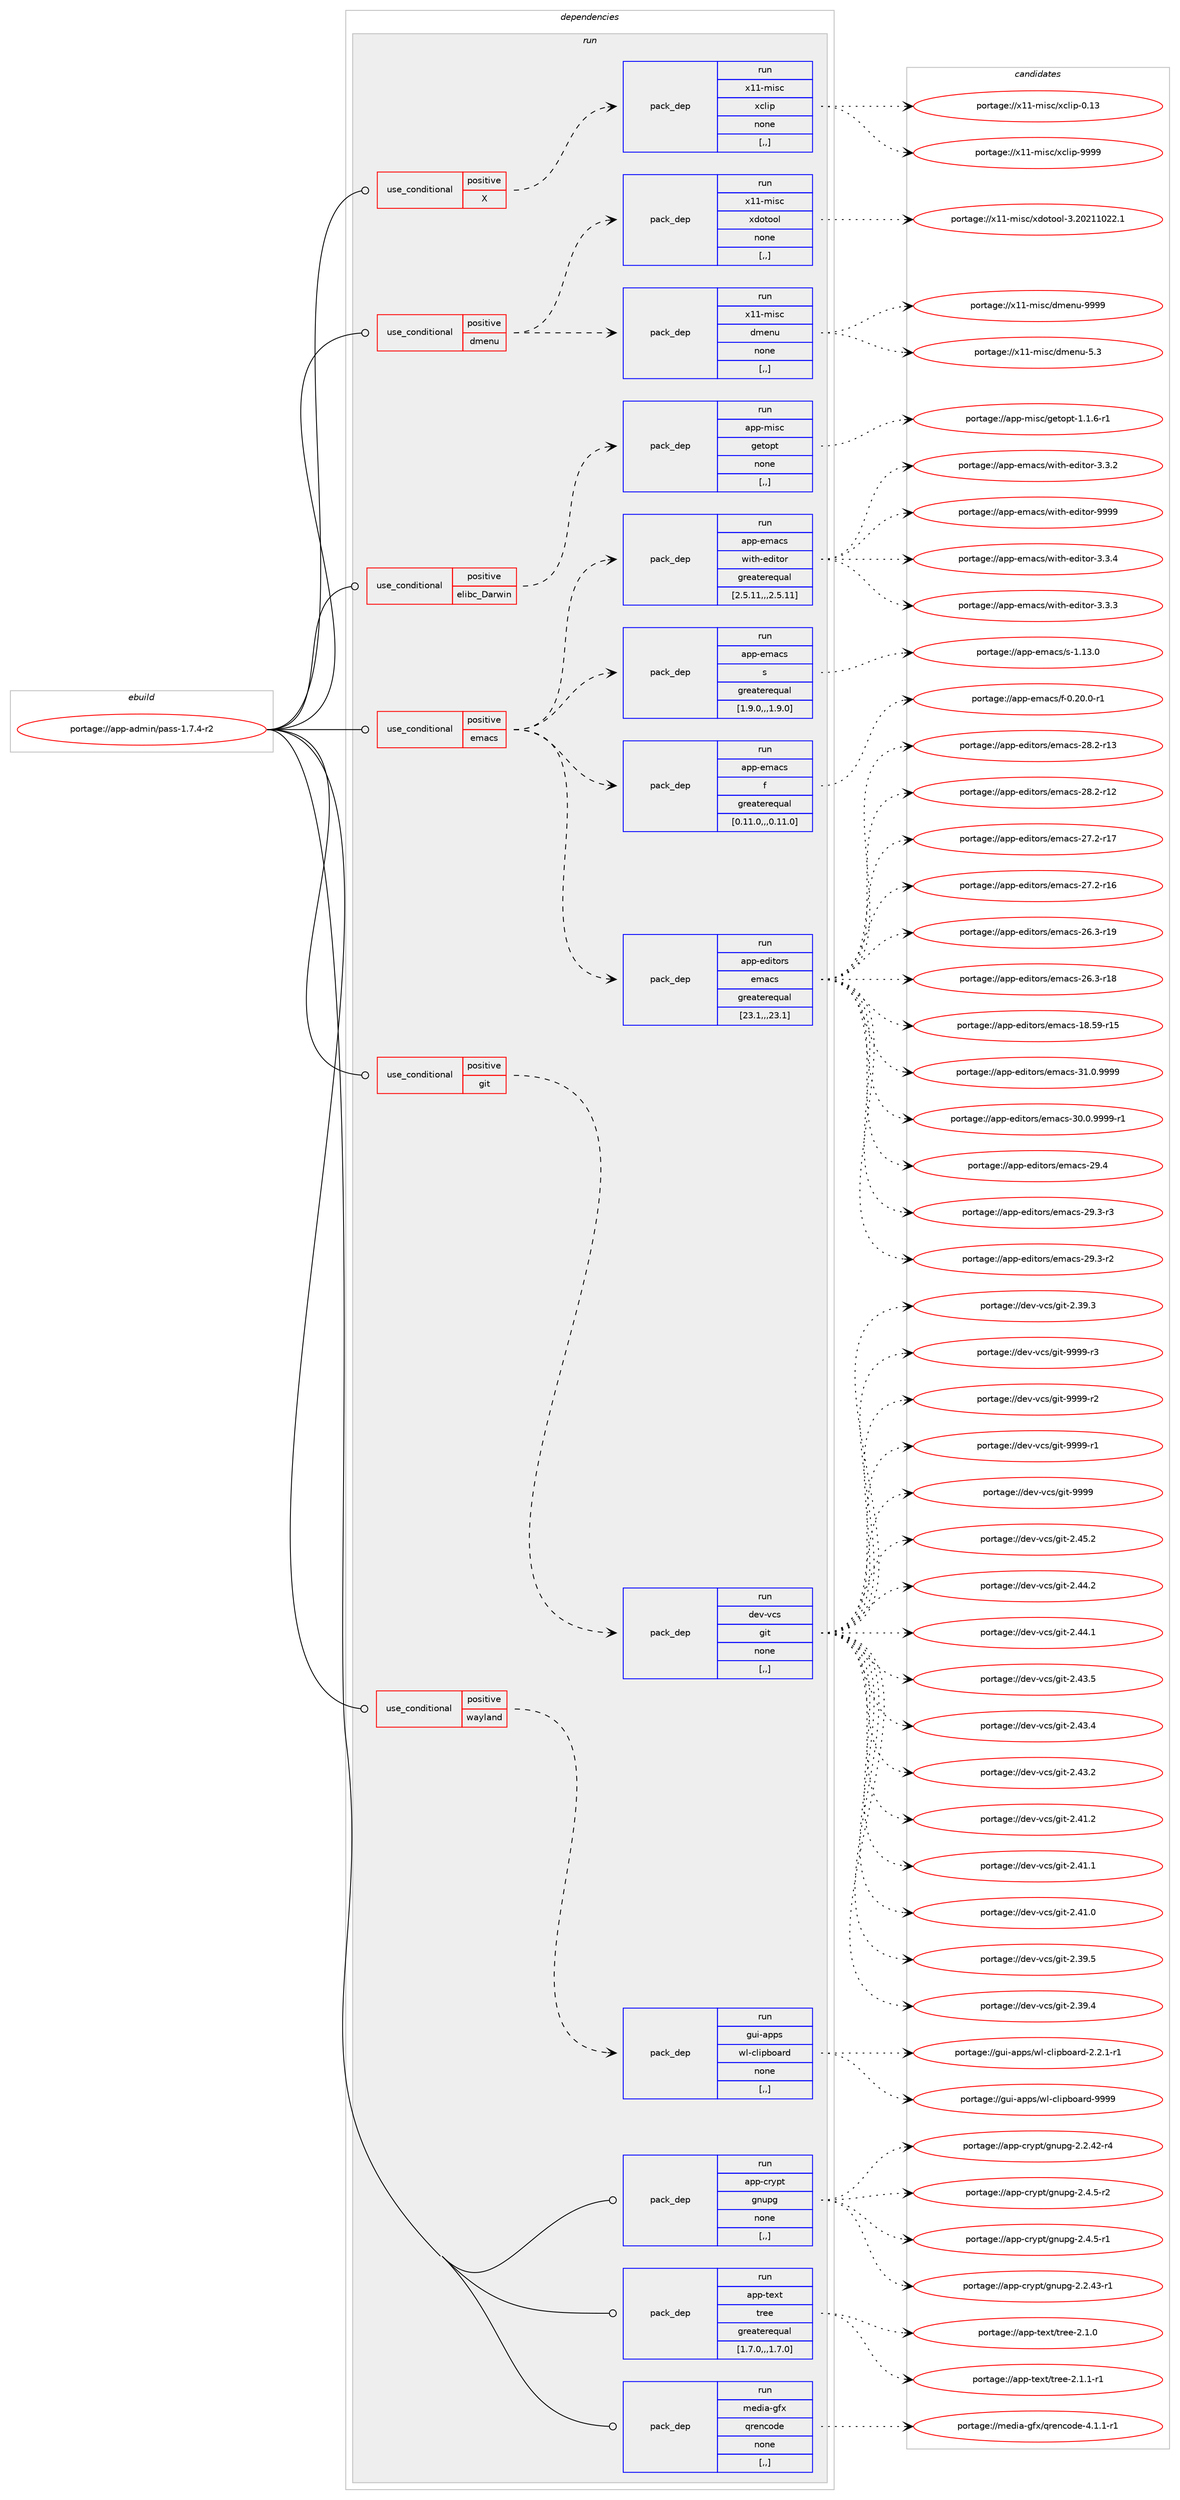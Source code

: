 digraph prolog {

# *************
# Graph options
# *************

newrank=true;
concentrate=true;
compound=true;
graph [rankdir=LR,fontname=Helvetica,fontsize=10,ranksep=1.5];#, ranksep=2.5, nodesep=0.2];
edge  [arrowhead=vee];
node  [fontname=Helvetica,fontsize=10];

# **********
# The ebuild
# **********

subgraph cluster_leftcol {
color=gray;
label=<<i>ebuild</i>>;
id [label="portage://app-admin/pass-1.7.4-r2", color=red, width=4, href="../app-admin/pass-1.7.4-r2.svg"];
}

# ****************
# The dependencies
# ****************

subgraph cluster_midcol {
color=gray;
label=<<i>dependencies</i>>;
subgraph cluster_compile {
fillcolor="#eeeeee";
style=filled;
label=<<i>compile</i>>;
}
subgraph cluster_compileandrun {
fillcolor="#eeeeee";
style=filled;
label=<<i>compile and run</i>>;
}
subgraph cluster_run {
fillcolor="#eeeeee";
style=filled;
label=<<i>run</i>>;
subgraph cond721 {
dependency3403 [label=<<TABLE BORDER="0" CELLBORDER="1" CELLSPACING="0" CELLPADDING="4"><TR><TD ROWSPAN="3" CELLPADDING="10">use_conditional</TD></TR><TR><TD>positive</TD></TR><TR><TD>X</TD></TR></TABLE>>, shape=none, color=red];
subgraph pack2669 {
dependency3404 [label=<<TABLE BORDER="0" CELLBORDER="1" CELLSPACING="0" CELLPADDING="4" WIDTH="220"><TR><TD ROWSPAN="6" CELLPADDING="30">pack_dep</TD></TR><TR><TD WIDTH="110">run</TD></TR><TR><TD>x11-misc</TD></TR><TR><TD>xclip</TD></TR><TR><TD>none</TD></TR><TR><TD>[,,]</TD></TR></TABLE>>, shape=none, color=blue];
}
dependency3403:e -> dependency3404:w [weight=20,style="dashed",arrowhead="vee"];
}
id:e -> dependency3403:w [weight=20,style="solid",arrowhead="odot"];
subgraph cond722 {
dependency3405 [label=<<TABLE BORDER="0" CELLBORDER="1" CELLSPACING="0" CELLPADDING="4"><TR><TD ROWSPAN="3" CELLPADDING="10">use_conditional</TD></TR><TR><TD>positive</TD></TR><TR><TD>dmenu</TD></TR></TABLE>>, shape=none, color=red];
subgraph pack2670 {
dependency3406 [label=<<TABLE BORDER="0" CELLBORDER="1" CELLSPACING="0" CELLPADDING="4" WIDTH="220"><TR><TD ROWSPAN="6" CELLPADDING="30">pack_dep</TD></TR><TR><TD WIDTH="110">run</TD></TR><TR><TD>x11-misc</TD></TR><TR><TD>dmenu</TD></TR><TR><TD>none</TD></TR><TR><TD>[,,]</TD></TR></TABLE>>, shape=none, color=blue];
}
dependency3405:e -> dependency3406:w [weight=20,style="dashed",arrowhead="vee"];
subgraph pack2671 {
dependency3407 [label=<<TABLE BORDER="0" CELLBORDER="1" CELLSPACING="0" CELLPADDING="4" WIDTH="220"><TR><TD ROWSPAN="6" CELLPADDING="30">pack_dep</TD></TR><TR><TD WIDTH="110">run</TD></TR><TR><TD>x11-misc</TD></TR><TR><TD>xdotool</TD></TR><TR><TD>none</TD></TR><TR><TD>[,,]</TD></TR></TABLE>>, shape=none, color=blue];
}
dependency3405:e -> dependency3407:w [weight=20,style="dashed",arrowhead="vee"];
}
id:e -> dependency3405:w [weight=20,style="solid",arrowhead="odot"];
subgraph cond723 {
dependency3408 [label=<<TABLE BORDER="0" CELLBORDER="1" CELLSPACING="0" CELLPADDING="4"><TR><TD ROWSPAN="3" CELLPADDING="10">use_conditional</TD></TR><TR><TD>positive</TD></TR><TR><TD>elibc_Darwin</TD></TR></TABLE>>, shape=none, color=red];
subgraph pack2672 {
dependency3409 [label=<<TABLE BORDER="0" CELLBORDER="1" CELLSPACING="0" CELLPADDING="4" WIDTH="220"><TR><TD ROWSPAN="6" CELLPADDING="30">pack_dep</TD></TR><TR><TD WIDTH="110">run</TD></TR><TR><TD>app-misc</TD></TR><TR><TD>getopt</TD></TR><TR><TD>none</TD></TR><TR><TD>[,,]</TD></TR></TABLE>>, shape=none, color=blue];
}
dependency3408:e -> dependency3409:w [weight=20,style="dashed",arrowhead="vee"];
}
id:e -> dependency3408:w [weight=20,style="solid",arrowhead="odot"];
subgraph cond724 {
dependency3410 [label=<<TABLE BORDER="0" CELLBORDER="1" CELLSPACING="0" CELLPADDING="4"><TR><TD ROWSPAN="3" CELLPADDING="10">use_conditional</TD></TR><TR><TD>positive</TD></TR><TR><TD>emacs</TD></TR></TABLE>>, shape=none, color=red];
subgraph pack2673 {
dependency3411 [label=<<TABLE BORDER="0" CELLBORDER="1" CELLSPACING="0" CELLPADDING="4" WIDTH="220"><TR><TD ROWSPAN="6" CELLPADDING="30">pack_dep</TD></TR><TR><TD WIDTH="110">run</TD></TR><TR><TD>app-editors</TD></TR><TR><TD>emacs</TD></TR><TR><TD>greaterequal</TD></TR><TR><TD>[23.1,,,23.1]</TD></TR></TABLE>>, shape=none, color=blue];
}
dependency3410:e -> dependency3411:w [weight=20,style="dashed",arrowhead="vee"];
subgraph pack2674 {
dependency3412 [label=<<TABLE BORDER="0" CELLBORDER="1" CELLSPACING="0" CELLPADDING="4" WIDTH="220"><TR><TD ROWSPAN="6" CELLPADDING="30">pack_dep</TD></TR><TR><TD WIDTH="110">run</TD></TR><TR><TD>app-emacs</TD></TR><TR><TD>f</TD></TR><TR><TD>greaterequal</TD></TR><TR><TD>[0.11.0,,,0.11.0]</TD></TR></TABLE>>, shape=none, color=blue];
}
dependency3410:e -> dependency3412:w [weight=20,style="dashed",arrowhead="vee"];
subgraph pack2675 {
dependency3413 [label=<<TABLE BORDER="0" CELLBORDER="1" CELLSPACING="0" CELLPADDING="4" WIDTH="220"><TR><TD ROWSPAN="6" CELLPADDING="30">pack_dep</TD></TR><TR><TD WIDTH="110">run</TD></TR><TR><TD>app-emacs</TD></TR><TR><TD>s</TD></TR><TR><TD>greaterequal</TD></TR><TR><TD>[1.9.0,,,1.9.0]</TD></TR></TABLE>>, shape=none, color=blue];
}
dependency3410:e -> dependency3413:w [weight=20,style="dashed",arrowhead="vee"];
subgraph pack2676 {
dependency3414 [label=<<TABLE BORDER="0" CELLBORDER="1" CELLSPACING="0" CELLPADDING="4" WIDTH="220"><TR><TD ROWSPAN="6" CELLPADDING="30">pack_dep</TD></TR><TR><TD WIDTH="110">run</TD></TR><TR><TD>app-emacs</TD></TR><TR><TD>with-editor</TD></TR><TR><TD>greaterequal</TD></TR><TR><TD>[2.5.11,,,2.5.11]</TD></TR></TABLE>>, shape=none, color=blue];
}
dependency3410:e -> dependency3414:w [weight=20,style="dashed",arrowhead="vee"];
}
id:e -> dependency3410:w [weight=20,style="solid",arrowhead="odot"];
subgraph cond725 {
dependency3415 [label=<<TABLE BORDER="0" CELLBORDER="1" CELLSPACING="0" CELLPADDING="4"><TR><TD ROWSPAN="3" CELLPADDING="10">use_conditional</TD></TR><TR><TD>positive</TD></TR><TR><TD>git</TD></TR></TABLE>>, shape=none, color=red];
subgraph pack2677 {
dependency3416 [label=<<TABLE BORDER="0" CELLBORDER="1" CELLSPACING="0" CELLPADDING="4" WIDTH="220"><TR><TD ROWSPAN="6" CELLPADDING="30">pack_dep</TD></TR><TR><TD WIDTH="110">run</TD></TR><TR><TD>dev-vcs</TD></TR><TR><TD>git</TD></TR><TR><TD>none</TD></TR><TR><TD>[,,]</TD></TR></TABLE>>, shape=none, color=blue];
}
dependency3415:e -> dependency3416:w [weight=20,style="dashed",arrowhead="vee"];
}
id:e -> dependency3415:w [weight=20,style="solid",arrowhead="odot"];
subgraph cond726 {
dependency3417 [label=<<TABLE BORDER="0" CELLBORDER="1" CELLSPACING="0" CELLPADDING="4"><TR><TD ROWSPAN="3" CELLPADDING="10">use_conditional</TD></TR><TR><TD>positive</TD></TR><TR><TD>wayland</TD></TR></TABLE>>, shape=none, color=red];
subgraph pack2678 {
dependency3418 [label=<<TABLE BORDER="0" CELLBORDER="1" CELLSPACING="0" CELLPADDING="4" WIDTH="220"><TR><TD ROWSPAN="6" CELLPADDING="30">pack_dep</TD></TR><TR><TD WIDTH="110">run</TD></TR><TR><TD>gui-apps</TD></TR><TR><TD>wl-clipboard</TD></TR><TR><TD>none</TD></TR><TR><TD>[,,]</TD></TR></TABLE>>, shape=none, color=blue];
}
dependency3417:e -> dependency3418:w [weight=20,style="dashed",arrowhead="vee"];
}
id:e -> dependency3417:w [weight=20,style="solid",arrowhead="odot"];
subgraph pack2679 {
dependency3419 [label=<<TABLE BORDER="0" CELLBORDER="1" CELLSPACING="0" CELLPADDING="4" WIDTH="220"><TR><TD ROWSPAN="6" CELLPADDING="30">pack_dep</TD></TR><TR><TD WIDTH="110">run</TD></TR><TR><TD>app-crypt</TD></TR><TR><TD>gnupg</TD></TR><TR><TD>none</TD></TR><TR><TD>[,,]</TD></TR></TABLE>>, shape=none, color=blue];
}
id:e -> dependency3419:w [weight=20,style="solid",arrowhead="odot"];
subgraph pack2680 {
dependency3420 [label=<<TABLE BORDER="0" CELLBORDER="1" CELLSPACING="0" CELLPADDING="4" WIDTH="220"><TR><TD ROWSPAN="6" CELLPADDING="30">pack_dep</TD></TR><TR><TD WIDTH="110">run</TD></TR><TR><TD>app-text</TD></TR><TR><TD>tree</TD></TR><TR><TD>greaterequal</TD></TR><TR><TD>[1.7.0,,,1.7.0]</TD></TR></TABLE>>, shape=none, color=blue];
}
id:e -> dependency3420:w [weight=20,style="solid",arrowhead="odot"];
subgraph pack2681 {
dependency3421 [label=<<TABLE BORDER="0" CELLBORDER="1" CELLSPACING="0" CELLPADDING="4" WIDTH="220"><TR><TD ROWSPAN="6" CELLPADDING="30">pack_dep</TD></TR><TR><TD WIDTH="110">run</TD></TR><TR><TD>media-gfx</TD></TR><TR><TD>qrencode</TD></TR><TR><TD>none</TD></TR><TR><TD>[,,]</TD></TR></TABLE>>, shape=none, color=blue];
}
id:e -> dependency3421:w [weight=20,style="solid",arrowhead="odot"];
}
}

# **************
# The candidates
# **************

subgraph cluster_choices {
rank=same;
color=gray;
label=<<i>candidates</i>>;

subgraph choice2669 {
color=black;
nodesep=1;
choice1204949451091051159947120991081051124557575757 [label="portage://x11-misc/xclip-9999", color=red, width=4,href="../x11-misc/xclip-9999.svg"];
choice1204949451091051159947120991081051124548464951 [label="portage://x11-misc/xclip-0.13", color=red, width=4,href="../x11-misc/xclip-0.13.svg"];
dependency3404:e -> choice1204949451091051159947120991081051124557575757:w [style=dotted,weight="100"];
dependency3404:e -> choice1204949451091051159947120991081051124548464951:w [style=dotted,weight="100"];
}
subgraph choice2670 {
color=black;
nodesep=1;
choice12049494510910511599471001091011101174557575757 [label="portage://x11-misc/dmenu-9999", color=red, width=4,href="../x11-misc/dmenu-9999.svg"];
choice120494945109105115994710010910111011745534651 [label="portage://x11-misc/dmenu-5.3", color=red, width=4,href="../x11-misc/dmenu-5.3.svg"];
dependency3406:e -> choice12049494510910511599471001091011101174557575757:w [style=dotted,weight="100"];
dependency3406:e -> choice120494945109105115994710010910111011745534651:w [style=dotted,weight="100"];
}
subgraph choice2671 {
color=black;
nodesep=1;
choice120494945109105115994712010011111611111110845514650485049494850504649 [label="portage://x11-misc/xdotool-3.20211022.1", color=red, width=4,href="../x11-misc/xdotool-3.20211022.1.svg"];
dependency3407:e -> choice120494945109105115994712010011111611111110845514650485049494850504649:w [style=dotted,weight="100"];
}
subgraph choice2672 {
color=black;
nodesep=1;
choice971121124510910511599471031011161111121164549464946544511449 [label="portage://app-misc/getopt-1.1.6-r1", color=red, width=4,href="../app-misc/getopt-1.1.6-r1.svg"];
dependency3409:e -> choice971121124510910511599471031011161111121164549464946544511449:w [style=dotted,weight="100"];
}
subgraph choice2673 {
color=black;
nodesep=1;
choice971121124510110010511611111411547101109979911545514946484657575757 [label="portage://app-editors/emacs-31.0.9999", color=red, width=4,href="../app-editors/emacs-31.0.9999.svg"];
choice9711211245101100105116111114115471011099799115455148464846575757574511449 [label="portage://app-editors/emacs-30.0.9999-r1", color=red, width=4,href="../app-editors/emacs-30.0.9999-r1.svg"];
choice97112112451011001051161111141154710110997991154550574652 [label="portage://app-editors/emacs-29.4", color=red, width=4,href="../app-editors/emacs-29.4.svg"];
choice971121124510110010511611111411547101109979911545505746514511451 [label="portage://app-editors/emacs-29.3-r3", color=red, width=4,href="../app-editors/emacs-29.3-r3.svg"];
choice971121124510110010511611111411547101109979911545505746514511450 [label="portage://app-editors/emacs-29.3-r2", color=red, width=4,href="../app-editors/emacs-29.3-r2.svg"];
choice97112112451011001051161111141154710110997991154550564650451144951 [label="portage://app-editors/emacs-28.2-r13", color=red, width=4,href="../app-editors/emacs-28.2-r13.svg"];
choice97112112451011001051161111141154710110997991154550564650451144950 [label="portage://app-editors/emacs-28.2-r12", color=red, width=4,href="../app-editors/emacs-28.2-r12.svg"];
choice97112112451011001051161111141154710110997991154550554650451144955 [label="portage://app-editors/emacs-27.2-r17", color=red, width=4,href="../app-editors/emacs-27.2-r17.svg"];
choice97112112451011001051161111141154710110997991154550554650451144954 [label="portage://app-editors/emacs-27.2-r16", color=red, width=4,href="../app-editors/emacs-27.2-r16.svg"];
choice97112112451011001051161111141154710110997991154550544651451144957 [label="portage://app-editors/emacs-26.3-r19", color=red, width=4,href="../app-editors/emacs-26.3-r19.svg"];
choice97112112451011001051161111141154710110997991154550544651451144956 [label="portage://app-editors/emacs-26.3-r18", color=red, width=4,href="../app-editors/emacs-26.3-r18.svg"];
choice9711211245101100105116111114115471011099799115454956465357451144953 [label="portage://app-editors/emacs-18.59-r15", color=red, width=4,href="../app-editors/emacs-18.59-r15.svg"];
dependency3411:e -> choice971121124510110010511611111411547101109979911545514946484657575757:w [style=dotted,weight="100"];
dependency3411:e -> choice9711211245101100105116111114115471011099799115455148464846575757574511449:w [style=dotted,weight="100"];
dependency3411:e -> choice97112112451011001051161111141154710110997991154550574652:w [style=dotted,weight="100"];
dependency3411:e -> choice971121124510110010511611111411547101109979911545505746514511451:w [style=dotted,weight="100"];
dependency3411:e -> choice971121124510110010511611111411547101109979911545505746514511450:w [style=dotted,weight="100"];
dependency3411:e -> choice97112112451011001051161111141154710110997991154550564650451144951:w [style=dotted,weight="100"];
dependency3411:e -> choice97112112451011001051161111141154710110997991154550564650451144950:w [style=dotted,weight="100"];
dependency3411:e -> choice97112112451011001051161111141154710110997991154550554650451144955:w [style=dotted,weight="100"];
dependency3411:e -> choice97112112451011001051161111141154710110997991154550554650451144954:w [style=dotted,weight="100"];
dependency3411:e -> choice97112112451011001051161111141154710110997991154550544651451144957:w [style=dotted,weight="100"];
dependency3411:e -> choice97112112451011001051161111141154710110997991154550544651451144956:w [style=dotted,weight="100"];
dependency3411:e -> choice9711211245101100105116111114115471011099799115454956465357451144953:w [style=dotted,weight="100"];
}
subgraph choice2674 {
color=black;
nodesep=1;
choice9711211245101109979911547102454846504846484511449 [label="portage://app-emacs/f-0.20.0-r1", color=red, width=4,href="../app-emacs/f-0.20.0-r1.svg"];
dependency3412:e -> choice9711211245101109979911547102454846504846484511449:w [style=dotted,weight="100"];
}
subgraph choice2675 {
color=black;
nodesep=1;
choice971121124510110997991154711545494649514648 [label="portage://app-emacs/s-1.13.0", color=red, width=4,href="../app-emacs/s-1.13.0.svg"];
dependency3413:e -> choice971121124510110997991154711545494649514648:w [style=dotted,weight="100"];
}
subgraph choice2676 {
color=black;
nodesep=1;
choice9711211245101109979911547119105116104451011001051161111144557575757 [label="portage://app-emacs/with-editor-9999", color=red, width=4,href="../app-emacs/with-editor-9999.svg"];
choice971121124510110997991154711910511610445101100105116111114455146514652 [label="portage://app-emacs/with-editor-3.3.4", color=red, width=4,href="../app-emacs/with-editor-3.3.4.svg"];
choice971121124510110997991154711910511610445101100105116111114455146514651 [label="portage://app-emacs/with-editor-3.3.3", color=red, width=4,href="../app-emacs/with-editor-3.3.3.svg"];
choice971121124510110997991154711910511610445101100105116111114455146514650 [label="portage://app-emacs/with-editor-3.3.2", color=red, width=4,href="../app-emacs/with-editor-3.3.2.svg"];
dependency3414:e -> choice9711211245101109979911547119105116104451011001051161111144557575757:w [style=dotted,weight="100"];
dependency3414:e -> choice971121124510110997991154711910511610445101100105116111114455146514652:w [style=dotted,weight="100"];
dependency3414:e -> choice971121124510110997991154711910511610445101100105116111114455146514651:w [style=dotted,weight="100"];
dependency3414:e -> choice971121124510110997991154711910511610445101100105116111114455146514650:w [style=dotted,weight="100"];
}
subgraph choice2677 {
color=black;
nodesep=1;
choice10010111845118991154710310511645575757574511451 [label="portage://dev-vcs/git-9999-r3", color=red, width=4,href="../dev-vcs/git-9999-r3.svg"];
choice10010111845118991154710310511645575757574511450 [label="portage://dev-vcs/git-9999-r2", color=red, width=4,href="../dev-vcs/git-9999-r2.svg"];
choice10010111845118991154710310511645575757574511449 [label="portage://dev-vcs/git-9999-r1", color=red, width=4,href="../dev-vcs/git-9999-r1.svg"];
choice1001011184511899115471031051164557575757 [label="portage://dev-vcs/git-9999", color=red, width=4,href="../dev-vcs/git-9999.svg"];
choice10010111845118991154710310511645504652534650 [label="portage://dev-vcs/git-2.45.2", color=red, width=4,href="../dev-vcs/git-2.45.2.svg"];
choice10010111845118991154710310511645504652524650 [label="portage://dev-vcs/git-2.44.2", color=red, width=4,href="../dev-vcs/git-2.44.2.svg"];
choice10010111845118991154710310511645504652524649 [label="portage://dev-vcs/git-2.44.1", color=red, width=4,href="../dev-vcs/git-2.44.1.svg"];
choice10010111845118991154710310511645504652514653 [label="portage://dev-vcs/git-2.43.5", color=red, width=4,href="../dev-vcs/git-2.43.5.svg"];
choice10010111845118991154710310511645504652514652 [label="portage://dev-vcs/git-2.43.4", color=red, width=4,href="../dev-vcs/git-2.43.4.svg"];
choice10010111845118991154710310511645504652514650 [label="portage://dev-vcs/git-2.43.2", color=red, width=4,href="../dev-vcs/git-2.43.2.svg"];
choice10010111845118991154710310511645504652494650 [label="portage://dev-vcs/git-2.41.2", color=red, width=4,href="../dev-vcs/git-2.41.2.svg"];
choice10010111845118991154710310511645504652494649 [label="portage://dev-vcs/git-2.41.1", color=red, width=4,href="../dev-vcs/git-2.41.1.svg"];
choice10010111845118991154710310511645504652494648 [label="portage://dev-vcs/git-2.41.0", color=red, width=4,href="../dev-vcs/git-2.41.0.svg"];
choice10010111845118991154710310511645504651574653 [label="portage://dev-vcs/git-2.39.5", color=red, width=4,href="../dev-vcs/git-2.39.5.svg"];
choice10010111845118991154710310511645504651574652 [label="portage://dev-vcs/git-2.39.4", color=red, width=4,href="../dev-vcs/git-2.39.4.svg"];
choice10010111845118991154710310511645504651574651 [label="portage://dev-vcs/git-2.39.3", color=red, width=4,href="../dev-vcs/git-2.39.3.svg"];
dependency3416:e -> choice10010111845118991154710310511645575757574511451:w [style=dotted,weight="100"];
dependency3416:e -> choice10010111845118991154710310511645575757574511450:w [style=dotted,weight="100"];
dependency3416:e -> choice10010111845118991154710310511645575757574511449:w [style=dotted,weight="100"];
dependency3416:e -> choice1001011184511899115471031051164557575757:w [style=dotted,weight="100"];
dependency3416:e -> choice10010111845118991154710310511645504652534650:w [style=dotted,weight="100"];
dependency3416:e -> choice10010111845118991154710310511645504652524650:w [style=dotted,weight="100"];
dependency3416:e -> choice10010111845118991154710310511645504652524649:w [style=dotted,weight="100"];
dependency3416:e -> choice10010111845118991154710310511645504652514653:w [style=dotted,weight="100"];
dependency3416:e -> choice10010111845118991154710310511645504652514652:w [style=dotted,weight="100"];
dependency3416:e -> choice10010111845118991154710310511645504652514650:w [style=dotted,weight="100"];
dependency3416:e -> choice10010111845118991154710310511645504652494650:w [style=dotted,weight="100"];
dependency3416:e -> choice10010111845118991154710310511645504652494649:w [style=dotted,weight="100"];
dependency3416:e -> choice10010111845118991154710310511645504652494648:w [style=dotted,weight="100"];
dependency3416:e -> choice10010111845118991154710310511645504651574653:w [style=dotted,weight="100"];
dependency3416:e -> choice10010111845118991154710310511645504651574652:w [style=dotted,weight="100"];
dependency3416:e -> choice10010111845118991154710310511645504651574651:w [style=dotted,weight="100"];
}
subgraph choice2678 {
color=black;
nodesep=1;
choice103117105459711211211547119108459910810511298111971141004557575757 [label="portage://gui-apps/wl-clipboard-9999", color=red, width=4,href="../gui-apps/wl-clipboard-9999.svg"];
choice103117105459711211211547119108459910810511298111971141004550465046494511449 [label="portage://gui-apps/wl-clipboard-2.2.1-r1", color=red, width=4,href="../gui-apps/wl-clipboard-2.2.1-r1.svg"];
dependency3418:e -> choice103117105459711211211547119108459910810511298111971141004557575757:w [style=dotted,weight="100"];
dependency3418:e -> choice103117105459711211211547119108459910810511298111971141004550465046494511449:w [style=dotted,weight="100"];
}
subgraph choice2679 {
color=black;
nodesep=1;
choice971121124599114121112116471031101171121034550465246534511450 [label="portage://app-crypt/gnupg-2.4.5-r2", color=red, width=4,href="../app-crypt/gnupg-2.4.5-r2.svg"];
choice971121124599114121112116471031101171121034550465246534511449 [label="portage://app-crypt/gnupg-2.4.5-r1", color=red, width=4,href="../app-crypt/gnupg-2.4.5-r1.svg"];
choice97112112459911412111211647103110117112103455046504652514511449 [label="portage://app-crypt/gnupg-2.2.43-r1", color=red, width=4,href="../app-crypt/gnupg-2.2.43-r1.svg"];
choice97112112459911412111211647103110117112103455046504652504511452 [label="portage://app-crypt/gnupg-2.2.42-r4", color=red, width=4,href="../app-crypt/gnupg-2.2.42-r4.svg"];
dependency3419:e -> choice971121124599114121112116471031101171121034550465246534511450:w [style=dotted,weight="100"];
dependency3419:e -> choice971121124599114121112116471031101171121034550465246534511449:w [style=dotted,weight="100"];
dependency3419:e -> choice97112112459911412111211647103110117112103455046504652514511449:w [style=dotted,weight="100"];
dependency3419:e -> choice97112112459911412111211647103110117112103455046504652504511452:w [style=dotted,weight="100"];
}
subgraph choice2680 {
color=black;
nodesep=1;
choice9711211245116101120116471161141011014550464946494511449 [label="portage://app-text/tree-2.1.1-r1", color=red, width=4,href="../app-text/tree-2.1.1-r1.svg"];
choice971121124511610112011647116114101101455046494648 [label="portage://app-text/tree-2.1.0", color=red, width=4,href="../app-text/tree-2.1.0.svg"];
dependency3420:e -> choice9711211245116101120116471161141011014550464946494511449:w [style=dotted,weight="100"];
dependency3420:e -> choice971121124511610112011647116114101101455046494648:w [style=dotted,weight="100"];
}
subgraph choice2681 {
color=black;
nodesep=1;
choice109101100105974510310212047113114101110991111001014552464946494511449 [label="portage://media-gfx/qrencode-4.1.1-r1", color=red, width=4,href="../media-gfx/qrencode-4.1.1-r1.svg"];
dependency3421:e -> choice109101100105974510310212047113114101110991111001014552464946494511449:w [style=dotted,weight="100"];
}
}

}
